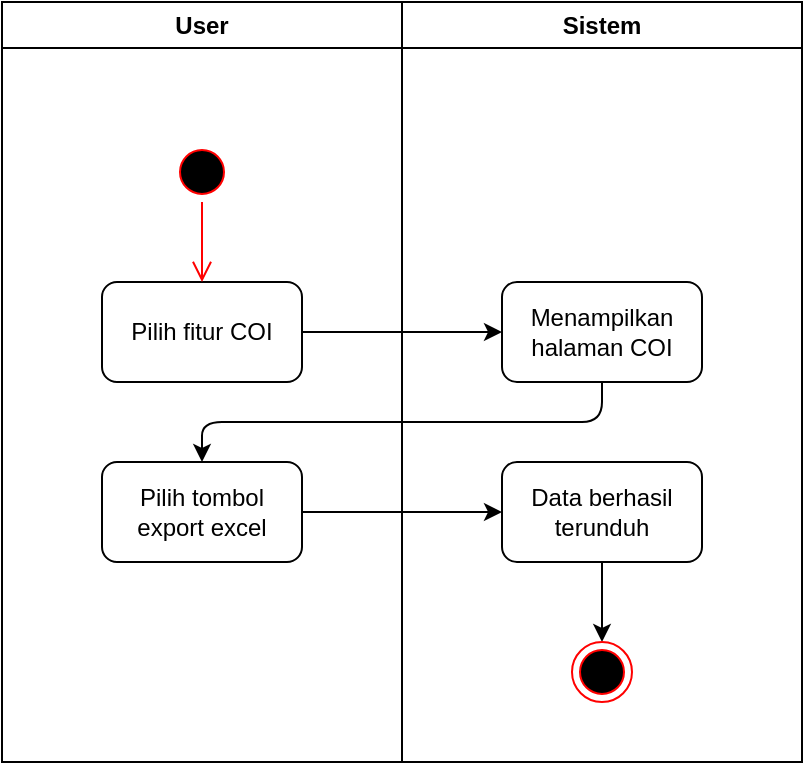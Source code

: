 <mxfile>
    <diagram id="-aRoeYVrTWR3fPt7tPwu" name="Page-1">
        <mxGraphModel dx="1072" dy="397" grid="1" gridSize="10" guides="1" tooltips="1" connect="1" arrows="1" fold="1" page="1" pageScale="1" pageWidth="850" pageHeight="1100" math="0" shadow="0">
            <root>
                <mxCell id="0"/>
                <mxCell id="1" parent="0"/>
                <mxCell id="2" value="User" style="swimlane;whiteSpace=wrap;html=1;startSize=23;" vertex="1" parent="1">
                    <mxGeometry x="90" y="160" width="200" height="380" as="geometry"/>
                </mxCell>
                <mxCell id="3" value="Pilih fitur COI" style="rounded=1;whiteSpace=wrap;html=1;" vertex="1" parent="2">
                    <mxGeometry x="50" y="140" width="100" height="50" as="geometry"/>
                </mxCell>
                <mxCell id="4" value="" style="ellipse;html=1;shape=startState;fillColor=#000000;strokeColor=#ff0000;" vertex="1" parent="2">
                    <mxGeometry x="85" y="70" width="30" height="30" as="geometry"/>
                </mxCell>
                <mxCell id="5" value="" style="edgeStyle=orthogonalEdgeStyle;html=1;verticalAlign=bottom;endArrow=open;endSize=8;strokeColor=#ff0000;entryX=0.5;entryY=0;entryDx=0;entryDy=0;" edge="1" parent="2" source="4" target="3">
                    <mxGeometry relative="1" as="geometry">
                        <mxPoint x="100" y="160" as="targetPoint"/>
                    </mxGeometry>
                </mxCell>
                <mxCell id="6" value="Pilih tombol export excel" style="rounded=1;whiteSpace=wrap;html=1;" vertex="1" parent="2">
                    <mxGeometry x="50" y="230" width="100" height="50" as="geometry"/>
                </mxCell>
                <mxCell id="7" value="Sistem" style="swimlane;whiteSpace=wrap;html=1;startSize=23;" vertex="1" parent="1">
                    <mxGeometry x="290" y="160" width="200" height="380" as="geometry"/>
                </mxCell>
                <mxCell id="8" value="Menampilkan halaman COI" style="rounded=1;whiteSpace=wrap;html=1;" vertex="1" parent="7">
                    <mxGeometry x="50" y="140" width="100" height="50" as="geometry"/>
                </mxCell>
                <mxCell id="9" value="" style="edgeStyle=none;html=1;" edge="1" parent="7" source="10" target="11">
                    <mxGeometry relative="1" as="geometry"/>
                </mxCell>
                <mxCell id="10" value="Data berhasil terunduh" style="rounded=1;whiteSpace=wrap;html=1;" vertex="1" parent="7">
                    <mxGeometry x="50" y="230" width="100" height="50" as="geometry"/>
                </mxCell>
                <mxCell id="11" value="" style="ellipse;html=1;shape=endState;fillColor=#000000;strokeColor=#ff0000;" vertex="1" parent="7">
                    <mxGeometry x="85" y="320" width="30" height="30" as="geometry"/>
                </mxCell>
                <mxCell id="12" value="" style="edgeStyle=none;html=1;" edge="1" parent="1" source="3" target="8">
                    <mxGeometry relative="1" as="geometry"/>
                </mxCell>
                <mxCell id="13" value="" style="edgeStyle=none;html=1;exitX=0.5;exitY=1;exitDx=0;exitDy=0;" edge="1" parent="1" source="8">
                    <mxGeometry relative="1" as="geometry">
                        <Array as="points">
                            <mxPoint x="390" y="370"/>
                            <mxPoint x="190" y="370"/>
                        </Array>
                        <mxPoint x="190" y="390" as="targetPoint"/>
                    </mxGeometry>
                </mxCell>
                <mxCell id="14" value="" style="edgeStyle=none;html=1;" edge="1" parent="1" source="6" target="10">
                    <mxGeometry relative="1" as="geometry"/>
                </mxCell>
            </root>
        </mxGraphModel>
    </diagram>
</mxfile>